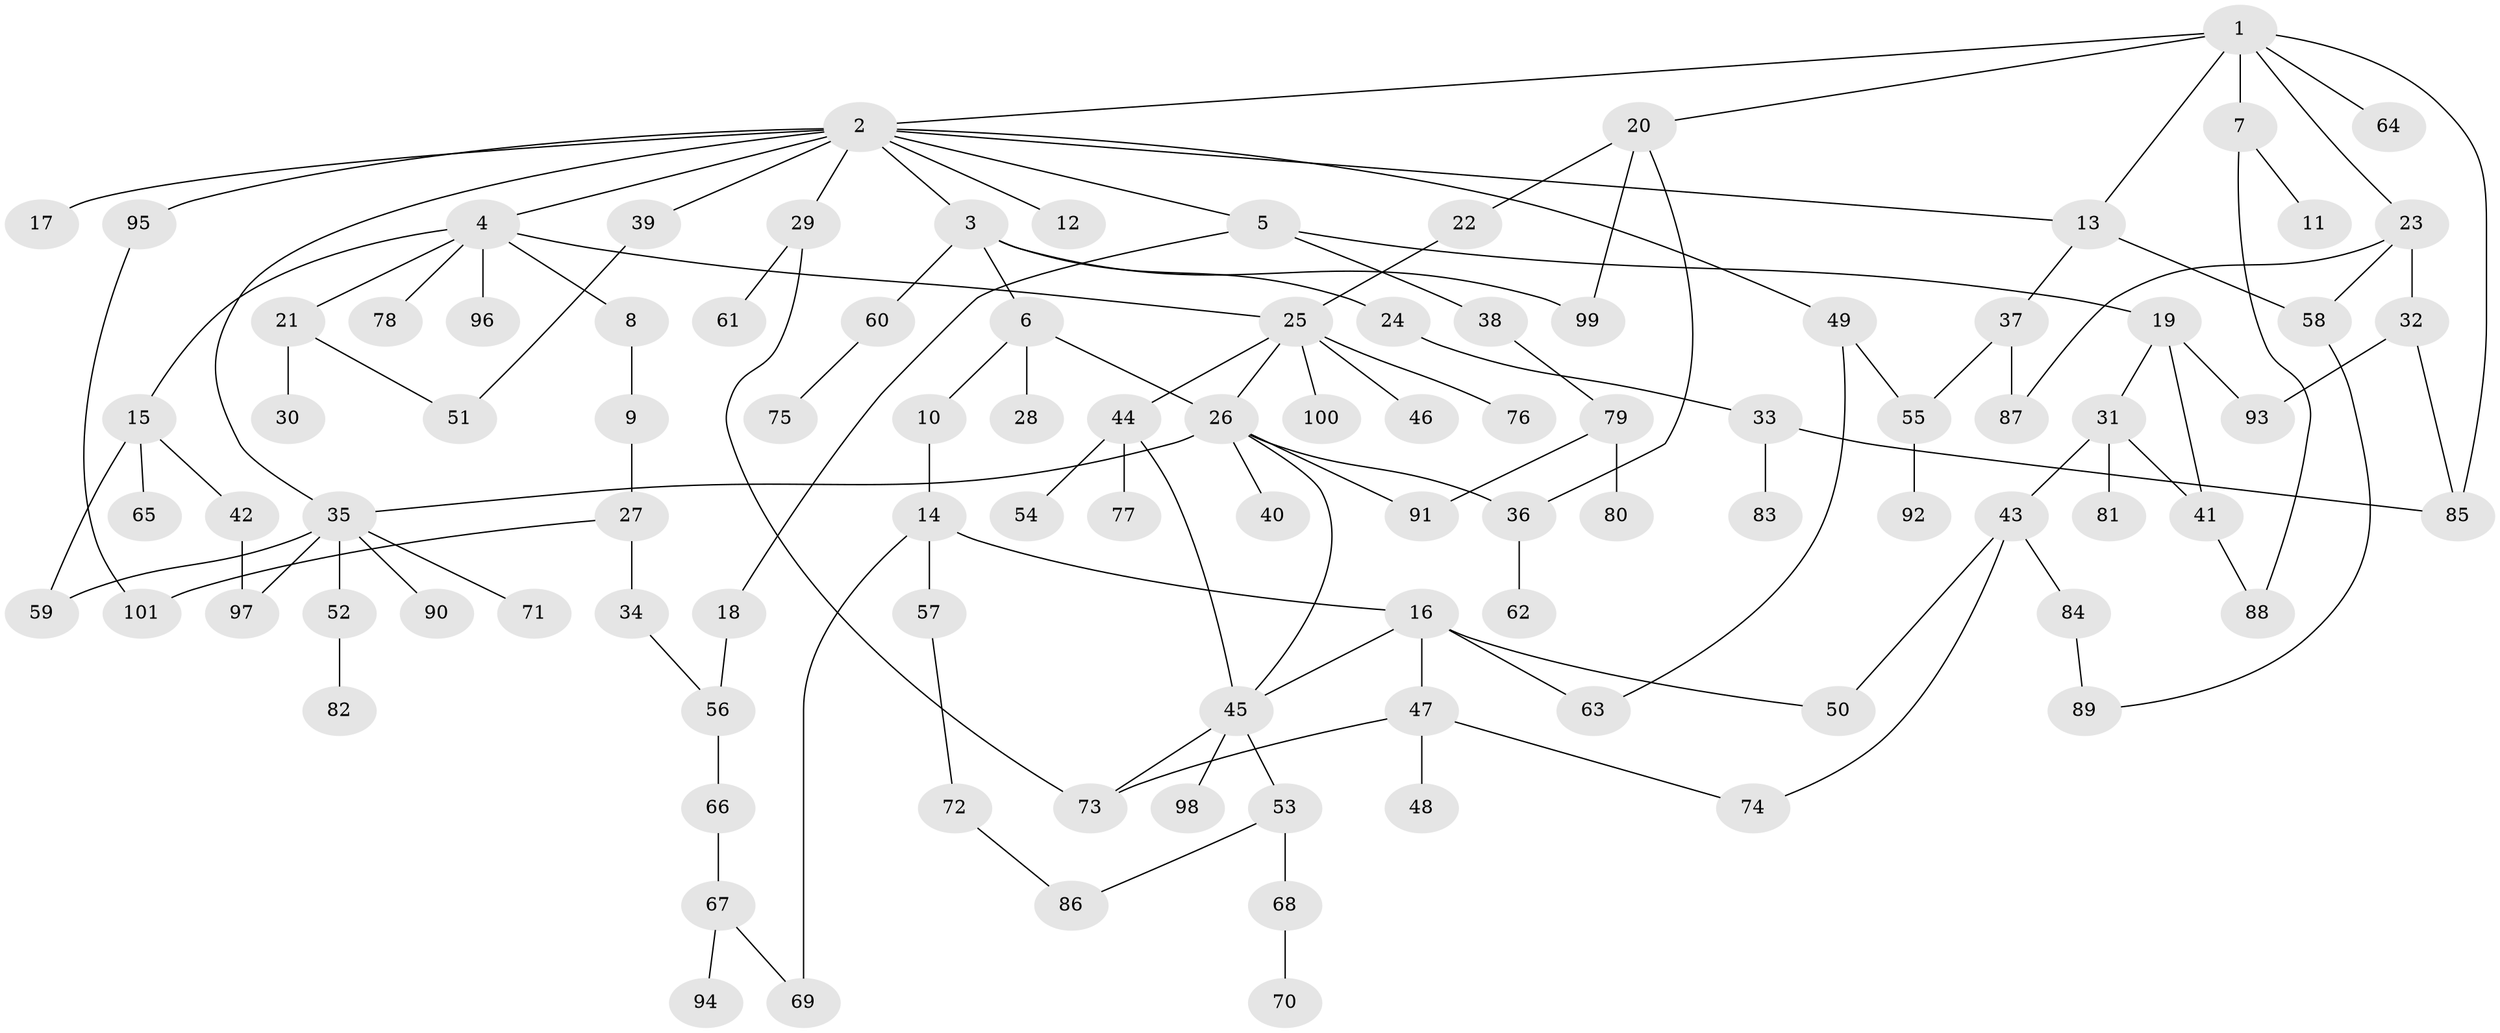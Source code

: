 // coarse degree distribution, {5: 0.09803921568627451, 11: 0.0196078431372549, 7: 0.0392156862745098, 4: 0.0784313725490196, 3: 0.17647058823529413, 2: 0.3137254901960784, 1: 0.21568627450980393, 6: 0.058823529411764705}
// Generated by graph-tools (version 1.1) at 2025/49/03/04/25 22:49:09]
// undirected, 101 vertices, 130 edges
graph export_dot {
  node [color=gray90,style=filled];
  1;
  2;
  3;
  4;
  5;
  6;
  7;
  8;
  9;
  10;
  11;
  12;
  13;
  14;
  15;
  16;
  17;
  18;
  19;
  20;
  21;
  22;
  23;
  24;
  25;
  26;
  27;
  28;
  29;
  30;
  31;
  32;
  33;
  34;
  35;
  36;
  37;
  38;
  39;
  40;
  41;
  42;
  43;
  44;
  45;
  46;
  47;
  48;
  49;
  50;
  51;
  52;
  53;
  54;
  55;
  56;
  57;
  58;
  59;
  60;
  61;
  62;
  63;
  64;
  65;
  66;
  67;
  68;
  69;
  70;
  71;
  72;
  73;
  74;
  75;
  76;
  77;
  78;
  79;
  80;
  81;
  82;
  83;
  84;
  85;
  86;
  87;
  88;
  89;
  90;
  91;
  92;
  93;
  94;
  95;
  96;
  97;
  98;
  99;
  100;
  101;
  1 -- 2;
  1 -- 7;
  1 -- 13;
  1 -- 20;
  1 -- 23;
  1 -- 64;
  1 -- 85;
  2 -- 3;
  2 -- 4;
  2 -- 5;
  2 -- 12;
  2 -- 17;
  2 -- 29;
  2 -- 39;
  2 -- 49;
  2 -- 95;
  2 -- 35;
  2 -- 13;
  3 -- 6;
  3 -- 24;
  3 -- 60;
  3 -- 99;
  4 -- 8;
  4 -- 15;
  4 -- 21;
  4 -- 78;
  4 -- 96;
  4 -- 25;
  5 -- 18;
  5 -- 19;
  5 -- 38;
  6 -- 10;
  6 -- 26;
  6 -- 28;
  7 -- 11;
  7 -- 88;
  8 -- 9;
  9 -- 27;
  10 -- 14;
  13 -- 37;
  13 -- 58;
  14 -- 16;
  14 -- 57;
  14 -- 69;
  15 -- 42;
  15 -- 65;
  15 -- 59;
  16 -- 47;
  16 -- 50;
  16 -- 63;
  16 -- 45;
  18 -- 56;
  19 -- 31;
  19 -- 41;
  19 -- 93;
  20 -- 22;
  20 -- 36;
  20 -- 99;
  21 -- 30;
  21 -- 51;
  22 -- 25;
  23 -- 32;
  23 -- 87;
  23 -- 58;
  24 -- 33;
  25 -- 44;
  25 -- 46;
  25 -- 76;
  25 -- 100;
  25 -- 26;
  26 -- 35;
  26 -- 40;
  26 -- 45;
  26 -- 91;
  26 -- 36;
  27 -- 34;
  27 -- 101;
  29 -- 61;
  29 -- 73;
  31 -- 43;
  31 -- 81;
  31 -- 41;
  32 -- 85;
  32 -- 93;
  33 -- 83;
  33 -- 85;
  34 -- 56;
  35 -- 52;
  35 -- 59;
  35 -- 71;
  35 -- 90;
  35 -- 97;
  36 -- 62;
  37 -- 87;
  37 -- 55;
  38 -- 79;
  39 -- 51;
  41 -- 88;
  42 -- 97;
  43 -- 74;
  43 -- 84;
  43 -- 50;
  44 -- 45;
  44 -- 54;
  44 -- 77;
  45 -- 53;
  45 -- 98;
  45 -- 73;
  47 -- 48;
  47 -- 73;
  47 -- 74;
  49 -- 55;
  49 -- 63;
  52 -- 82;
  53 -- 68;
  53 -- 86;
  55 -- 92;
  56 -- 66;
  57 -- 72;
  58 -- 89;
  60 -- 75;
  66 -- 67;
  67 -- 69;
  67 -- 94;
  68 -- 70;
  72 -- 86;
  79 -- 80;
  79 -- 91;
  84 -- 89;
  95 -- 101;
}
